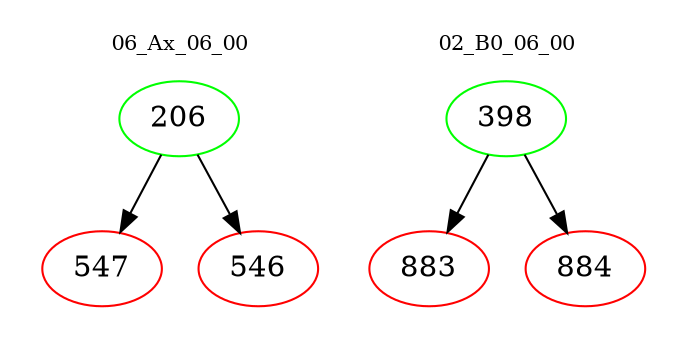 digraph{
subgraph cluster_0 {
color = white
label = "06_Ax_06_00";
fontsize=10;
T0_206 [label="206", color="green"]
T0_206 -> T0_547 [color="black"]
T0_547 [label="547", color="red"]
T0_206 -> T0_546 [color="black"]
T0_546 [label="546", color="red"]
}
subgraph cluster_1 {
color = white
label = "02_B0_06_00";
fontsize=10;
T1_398 [label="398", color="green"]
T1_398 -> T1_883 [color="black"]
T1_883 [label="883", color="red"]
T1_398 -> T1_884 [color="black"]
T1_884 [label="884", color="red"]
}
}
